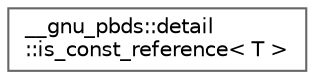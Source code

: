 digraph "Graphical Class Hierarchy"
{
 // LATEX_PDF_SIZE
  bgcolor="transparent";
  edge [fontname=Helvetica,fontsize=10,labelfontname=Helvetica,labelfontsize=10];
  node [fontname=Helvetica,fontsize=10,shape=box,height=0.2,width=0.4];
  rankdir="LR";
  Node0 [id="Node000000",label="__gnu_pbds::detail\l::is_const_reference\< T \>",height=0.2,width=0.4,color="grey40", fillcolor="white", style="filled",URL="$struct____gnu__pbds_1_1detail_1_1is__const__reference.html",tooltip=" "];
}
